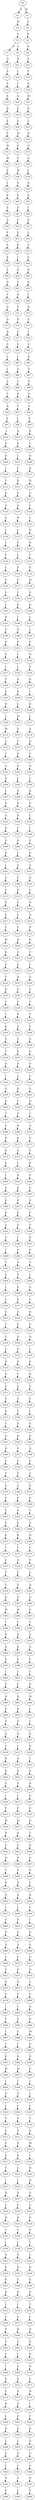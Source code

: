 strict digraph  {
	S0 -> S1 [ label = K ];
	S0 -> S2 [ label = M ];
	S1 -> S3 [ label = M ];
	S2 -> S4 [ label = A ];
	S3 -> S5 [ label = A ];
	S4 -> S6 [ label = N ];
	S5 -> S7 [ label = R ];
	S5 -> S8 [ label = A ];
	S6 -> S9 [ label = D ];
	S7 -> S10 [ label = G ];
	S8 -> S11 [ label = Q ];
	S9 -> S12 [ label = E ];
	S10 -> S13 [ label = S ];
	S11 -> S14 [ label = I ];
	S12 -> S15 [ label = Y ];
	S13 -> S16 [ label = V ];
	S14 -> S17 [ label = T ];
	S15 -> S18 [ label = D ];
	S16 -> S19 [ label = S ];
	S17 -> S20 [ label = Q ];
	S18 -> S21 [ label = M ];
	S19 -> S22 [ label = D ];
	S20 -> S23 [ label = E ];
	S21 -> S24 [ label = S ];
	S22 -> S25 [ label = E ];
	S23 -> S26 [ label = E ];
	S24 -> S27 [ label = I ];
	S25 -> S28 [ label = E ];
	S26 -> S29 [ label = M ];
	S27 -> S30 [ label = R ];
	S28 -> S31 [ label = M ];
	S29 -> S32 [ label = E ];
	S30 -> S33 [ label = Q ];
	S31 -> S34 [ label = M ];
	S32 -> S35 [ label = E ];
	S33 -> S36 [ label = Q ];
	S34 -> S37 [ label = E ];
	S35 -> S38 [ label = M ];
	S36 -> S39 [ label = L ];
	S37 -> S40 [ label = L ];
	S38 -> S41 [ label = R ];
	S39 -> S42 [ label = A ];
	S40 -> S43 [ label = R ];
	S41 -> S44 [ label = E ];
	S42 -> S45 [ label = E ];
	S43 -> S46 [ label = E ];
	S44 -> S47 [ label = A ];
	S45 -> S48 [ label = L ];
	S46 -> S49 [ label = A ];
	S47 -> S50 [ label = F ];
	S48 -> S51 [ label = K ];
	S49 -> S52 [ label = F ];
	S50 -> S53 [ label = S ];
	S51 -> S54 [ label = L ];
	S52 -> S55 [ label = A ];
	S53 -> S56 [ label = K ];
	S54 -> S57 [ label = A ];
	S55 -> S58 [ label = K ];
	S56 -> S59 [ label = I ];
	S57 -> S60 [ label = S ];
	S58 -> S61 [ label = V ];
	S59 -> S62 [ label = D ];
	S60 -> S63 [ label = D ];
	S61 -> S64 [ label = D ];
	S62 -> S65 [ label = V ];
	S63 -> S66 [ label = D ];
	S64 -> S67 [ label = T ];
	S65 -> S68 [ label = D ];
	S66 -> S69 [ label = L ];
	S67 -> S70 [ label = D ];
	S68 -> S71 [ label = S ];
	S69 -> S72 [ label = D ];
	S70 -> S73 [ label = G ];
	S71 -> S74 [ label = N ];
	S72 -> S75 [ label = A ];
	S73 -> S76 [ label = N ];
	S74 -> S77 [ label = G ];
	S75 -> S78 [ label = I ];
	S76 -> S79 [ label = G ];
	S77 -> S80 [ label = Y ];
	S78 -> S81 [ label = V ];
	S79 -> S82 [ label = Y ];
	S80 -> S83 [ label = I ];
	S81 -> S84 [ label = N ];
	S82 -> S85 [ label = I ];
	S83 -> S86 [ label = S ];
	S84 -> S87 [ label = A ];
	S85 -> S88 [ label = S ];
	S86 -> S89 [ label = T ];
	S87 -> S90 [ label = F ];
	S88 -> S91 [ label = C ];
	S89 -> S92 [ label = N ];
	S90 -> S93 [ label = G ];
	S91 -> S94 [ label = N ];
	S92 -> S95 [ label = E ];
	S93 -> S96 [ label = V ];
	S94 -> S97 [ label = E ];
	S95 -> S98 [ label = L ];
	S96 -> S99 [ label = V ];
	S97 -> S100 [ label = L ];
	S98 -> S101 [ label = N ];
	S99 -> S102 [ label = D ];
	S100 -> S103 [ label = N ];
	S101 -> S104 [ label = D ];
	S102 -> S105 [ label = T ];
	S103 -> S106 [ label = D ];
	S104 -> S107 [ label = L ];
	S105 -> S108 [ label = N ];
	S106 -> S109 [ label = L ];
	S107 -> S110 [ label = F ];
	S108 -> S111 [ label = R ];
	S109 -> S112 [ label = F ];
	S110 -> S113 [ label = K ];
	S111 -> S114 [ label = N ];
	S112 -> S115 [ label = K ];
	S113 -> S116 [ label = A ];
	S114 -> S117 [ label = G ];
	S115 -> S118 [ label = A ];
	S116 -> S119 [ label = A ];
	S117 -> S120 [ label = C ];
	S118 -> S121 [ label = A ];
	S119 -> S122 [ label = N ];
	S120 -> S123 [ label = I ];
	S121 -> S124 [ label = C ];
	S122 -> S125 [ label = L ];
	S123 -> S126 [ label = D ];
	S124 -> S127 [ label = L ];
	S125 -> S128 [ label = P ];
	S126 -> S129 [ label = K ];
	S127 -> S130 [ label = P ];
	S128 -> S131 [ label = L ];
	S129 -> S132 [ label = T ];
	S130 -> S133 [ label = L ];
	S131 -> S134 [ label = P ];
	S132 -> S135 [ label = E ];
	S133 -> S136 [ label = P ];
	S134 -> S137 [ label = G ];
	S135 -> S138 [ label = M ];
	S136 -> S139 [ label = G ];
	S137 -> S140 [ label = Y ];
	S138 -> S141 [ label = G ];
	S139 -> S142 [ label = Y ];
	S140 -> S143 [ label = R ];
	S141 -> S144 [ label = D ];
	S142 -> S145 [ label = R ];
	S143 -> S146 [ label = I ];
	S144 -> S147 [ label = L ];
	S145 -> S148 [ label = V ];
	S146 -> S149 [ label = R ];
	S147 -> S150 [ label = L ];
	S148 -> S151 [ label = R ];
	S149 -> S152 [ label = E ];
	S150 -> S153 [ label = E ];
	S151 -> S154 [ label = E ];
	S152 -> S155 [ label = I ];
	S153 -> S156 [ label = Q ];
	S154 -> S157 [ label = I ];
	S155 -> S158 [ label = I ];
	S156 -> S159 [ label = V ];
	S157 -> S160 [ label = T ];
	S158 -> S161 [ label = Q ];
	S159 -> S162 [ label = Q ];
	S160 -> S163 [ label = E ];
	S161 -> S164 [ label = N ];
	S162 -> S165 [ label = I ];
	S163 -> S166 [ label = N ];
	S164 -> S167 [ label = L ];
	S165 -> S168 [ label = K ];
	S166 -> S169 [ label = L ];
	S167 -> S170 [ label = M ];
	S168 -> S171 [ label = L ];
	S169 -> S172 [ label = M ];
	S170 -> S173 [ label = A ];
	S171 -> S174 [ label = A ];
	S172 -> S175 [ label = A ];
	S173 -> S176 [ label = T ];
	S174 -> S177 [ label = K ];
	S175 -> S178 [ label = T ];
	S176 -> S179 [ label = G ];
	S177 -> S180 [ label = Y ];
	S178 -> S181 [ label = G ];
	S179 -> S182 [ label = D ];
	S180 -> S183 [ label = Q ];
	S181 -> S184 [ label = D ];
	S182 -> S185 [ label = L ];
	S183 -> S186 [ label = I ];
	S184 -> S187 [ label = L ];
	S185 -> S188 [ label = N ];
	S186 -> S189 [ label = R ];
	S187 -> S190 [ label = D ];
	S188 -> S191 [ label = N ];
	S189 -> S192 [ label = D ];
	S190 -> S193 [ label = Q ];
	S191 -> S194 [ label = D ];
	S192 -> S195 [ label = L ];
	S193 -> S196 [ label = D ];
	S194 -> S197 [ label = G ];
	S195 -> S198 [ label = L ];
	S196 -> S199 [ label = G ];
	S197 -> S200 [ label = Q ];
	S198 -> S201 [ label = E ];
	S199 -> S202 [ label = R ];
	S200 -> S203 [ label = I ];
	S201 -> S204 [ label = K ];
	S202 -> S205 [ label = I ];
	S203 -> S206 [ label = S ];
	S204 -> S207 [ label = A ];
	S205 -> S208 [ label = S ];
	S206 -> S209 [ label = F ];
	S207 -> S210 [ label = D ];
	S208 -> S211 [ label = F ];
	S209 -> S212 [ label = D ];
	S210 -> S213 [ label = L ];
	S211 -> S214 [ label = D ];
	S212 -> S215 [ label = E ];
	S213 -> S216 [ label = D ];
	S214 -> S217 [ label = E ];
	S215 -> S218 [ label = F ];
	S216 -> S219 [ label = N ];
	S217 -> S220 [ label = F ];
	S218 -> S221 [ label = I ];
	S219 -> S222 [ label = N ];
	S220 -> S223 [ label = M ];
	S221 -> S224 [ label = N ];
	S222 -> S225 [ label = N ];
	S223 -> S226 [ label = K ];
	S224 -> S227 [ label = V ];
	S225 -> S228 [ label = T ];
	S226 -> S229 [ label = V ];
	S227 -> S230 [ label = V ];
	S228 -> S231 [ label = I ];
	S229 -> S232 [ label = F ];
	S230 -> S233 [ label = H ];
	S231 -> S234 [ label = S ];
	S232 -> S235 [ label = H ];
	S233 -> S236 [ label = G ];
	S234 -> S237 [ label = P ];
	S235 -> S238 [ label = G ];
	S236 -> S239 [ label = L ];
	S237 -> S240 [ label = T ];
	S238 -> S241 [ label = L ];
	S239 -> S242 [ label = K ];
	S240 -> S243 [ label = E ];
	S241 -> S244 [ label = K ];
	S242 -> S245 [ label = S ];
	S243 -> S246 [ label = F ];
	S244 -> S247 [ label = S ];
	S245 -> S248 [ label = T ];
	S246 -> S249 [ label = A ];
	S247 -> S250 [ label = T ];
	S248 -> S251 [ label = E ];
	S249 -> S252 [ label = Q ];
	S250 -> S253 [ label = D ];
	S251 -> S254 [ label = V ];
	S252 -> S255 [ label = V ];
	S253 -> S256 [ label = I ];
	S254 -> S257 [ label = A ];
	S255 -> S258 [ label = Y ];
	S256 -> S259 [ label = A ];
	S257 -> S260 [ label = K ];
	S258 -> S261 [ label = S ];
	S259 -> S262 [ label = K ];
	S260 -> S263 [ label = T ];
	S261 -> S264 [ label = Q ];
	S262 -> S265 [ label = T ];
	S263 -> S266 [ label = F ];
	S264 -> S267 [ label = L ];
	S265 -> S268 [ label = F ];
	S266 -> S269 [ label = R ];
	S267 -> S270 [ label = Q ];
	S268 -> S271 [ label = R ];
	S269 -> S272 [ label = K ];
	S270 -> S273 [ label = S ];
	S271 -> S274 [ label = K ];
	S272 -> S275 [ label = A ];
	S273 -> S276 [ label = E ];
	S274 -> S277 [ label = A ];
	S275 -> S278 [ label = I ];
	S276 -> S279 [ label = K ];
	S277 -> S280 [ label = I ];
	S278 -> S281 [ label = N ];
	S279 -> S282 [ label = Y ];
	S280 -> S283 [ label = N ];
	S281 -> S284 [ label = K ];
	S282 -> S285 [ label = A ];
	S283 -> S286 [ label = K ];
	S284 -> S287 [ label = K ];
	S285 -> S288 [ label = S ];
	S286 -> S289 [ label = K ];
	S287 -> S290 [ label = E ];
	S288 -> S291 [ label = S ];
	S289 -> S292 [ label = E ];
	S290 -> S293 [ label = G ];
	S291 -> S294 [ label = F ];
	S292 -> S295 [ label = G ];
	S293 -> S296 [ label = I ];
	S294 -> S297 [ label = K ];
	S295 -> S298 [ label = I ];
	S296 -> S299 [ label = C ];
	S297 -> S300 [ label = S ];
	S298 -> S301 [ label = C ];
	S299 -> S302 [ label = A ];
	S300 -> S303 [ label = A ];
	S301 -> S304 [ label = A ];
	S302 -> S305 [ label = V ];
	S303 -> S306 [ label = I ];
	S304 -> S307 [ label = I ];
	S305 -> S308 [ label = G ];
	S306 -> S309 [ label = A ];
	S307 -> S310 [ label = G ];
	S308 -> S311 [ label = G ];
	S309 -> S312 [ label = S ];
	S310 -> S313 [ label = G ];
	S311 -> S314 [ label = T ];
	S312 -> S315 [ label = K ];
	S313 -> S316 [ label = T ];
	S314 -> S317 [ label = S ];
	S315 -> S318 [ label = S ];
	S316 -> S319 [ label = S ];
	S317 -> S320 [ label = Q ];
	S318 -> S321 [ label = N ];
	S319 -> S322 [ label = E ];
	S320 -> S323 [ label = Q ];
	S321 -> S324 [ label = L ];
	S322 -> S325 [ label = Q ];
	S323 -> S326 [ label = S ];
	S324 -> S327 [ label = K ];
	S325 -> S328 [ label = S ];
	S326 -> S329 [ label = C ];
	S327 -> S330 [ label = K ];
	S328 -> S331 [ label = S ];
	S329 -> S332 [ label = A ];
	S330 -> S333 [ label = S ];
	S331 -> S334 [ label = V ];
	S332 -> S335 [ label = G ];
	S333 -> S336 [ label = E ];
	S334 -> S337 [ label = D ];
	S335 -> S338 [ label = T ];
	S336 -> S339 [ label = I ];
	S337 -> S340 [ label = T ];
	S338 -> S341 [ label = Q ];
	S339 -> S342 [ label = S ];
	S340 -> S343 [ label = Q ];
	S341 -> S344 [ label = H ];
	S342 -> S345 [ label = K ];
	S343 -> S346 [ label = H ];
	S344 -> S347 [ label = S ];
	S345 -> S348 [ label = A ];
	S346 -> S349 [ label = S ];
	S347 -> S350 [ label = Y ];
	S348 -> S351 [ label = S ];
	S349 -> S352 [ label = Y ];
	S350 -> S353 [ label = S ];
	S351 -> S354 [ label = A ];
	S352 -> S355 [ label = S ];
	S353 -> S356 [ label = A ];
	S354 -> S357 [ label = E ];
	S355 -> S358 [ label = E ];
	S356 -> S359 [ label = E ];
	S357 -> S360 [ label = G ];
	S358 -> S361 [ label = E ];
	S359 -> S362 [ label = E ];
	S360 -> S363 [ label = T ];
	S361 -> S364 [ label = E ];
	S362 -> S365 [ label = E ];
	S363 -> S366 [ label = Q ];
	S364 -> S367 [ label = K ];
	S365 -> S368 [ label = K ];
	S366 -> S369 [ label = H ];
	S367 -> S370 [ label = Y ];
	S368 -> S371 [ label = Y ];
	S369 -> S372 [ label = S ];
	S370 -> S373 [ label = A ];
	S371 -> S374 [ label = A ];
	S372 -> S375 [ label = Y ];
	S373 -> S376 [ label = F ];
	S374 -> S377 [ label = F ];
	S375 -> S378 [ label = S ];
	S376 -> S379 [ label = V ];
	S377 -> S380 [ label = V ];
	S378 -> S381 [ label = D ];
	S379 -> S382 [ label = N ];
	S380 -> S383 [ label = N ];
	S381 -> S384 [ label = D ];
	S382 -> S385 [ label = W ];
	S383 -> S386 [ label = W ];
	S384 -> S387 [ label = E ];
	S385 -> S388 [ label = I ];
	S386 -> S389 [ label = I ];
	S387 -> S390 [ label = C ];
	S388 -> S391 [ label = N ];
	S389 -> S392 [ label = N ];
	S390 -> S393 [ label = A ];
	S391 -> S394 [ label = K ];
	S392 -> S395 [ label = K ];
	S393 -> S396 [ label = A ];
	S394 -> S397 [ label = A ];
	S395 -> S398 [ label = A ];
	S396 -> S399 [ label = F ];
	S397 -> S400 [ label = L ];
	S398 -> S401 [ label = L ];
	S399 -> S402 [ label = T ];
	S400 -> S403 [ label = E ];
	S401 -> S404 [ label = E ];
	S402 -> S405 [ label = K ];
	S403 -> S406 [ label = N ];
	S404 -> S407 [ label = K ];
	S405 -> S408 [ label = W ];
	S406 -> S409 [ label = D ];
	S407 -> S410 [ label = D ];
	S408 -> S411 [ label = I ];
	S409 -> S412 [ label = P ];
	S410 -> S413 [ label = P ];
	S411 -> S414 [ label = I ];
	S412 -> S415 [ label = D ];
	S413 -> S416 [ label = D ];
	S414 -> S417 [ label = K ];
	S415 -> S418 [ label = C ];
	S416 -> S419 [ label = C ];
	S417 -> S420 [ label = N ];
	S418 -> S421 [ label = R ];
	S419 -> S422 [ label = Q ];
	S420 -> S423 [ label = L ];
	S421 -> S424 [ label = H ];
	S422 -> S425 [ label = H ];
	S423 -> S426 [ label = K ];
	S424 -> S427 [ label = V ];
	S425 -> S428 [ label = V ];
	S426 -> S429 [ label = D ];
	S427 -> S430 [ label = I ];
	S428 -> S431 [ label = L ];
	S429 -> S432 [ label = D ];
	S430 -> S433 [ label = P ];
	S431 -> S434 [ label = P ];
	S432 -> S435 [ label = E ];
	S433 -> S436 [ label = M ];
	S434 -> S437 [ label = M ];
	S435 -> S438 [ label = D ];
	S436 -> S439 [ label = N ];
	S437 -> S440 [ label = D ];
	S438 -> S441 [ label = C ];
	S439 -> S442 [ label = P ];
	S440 -> S443 [ label = P ];
	S441 -> S444 [ label = K ];
	S442 -> S445 [ label = N ];
	S443 -> S446 [ label = N ];
	S444 -> S447 [ label = A ];
	S445 -> S448 [ label = T ];
	S446 -> S449 [ label = S ];
	S447 -> S450 [ label = R ];
	S448 -> S451 [ label = N ];
	S449 -> S452 [ label = D ];
	S450 -> S453 [ label = L ];
	S451 -> S454 [ label = D ];
	S452 -> S455 [ label = D ];
	S453 -> S456 [ label = K ];
	S454 -> S457 [ label = L ];
	S455 -> S458 [ label = L ];
	S456 -> S459 [ label = G ];
	S457 -> S460 [ label = F ];
	S458 -> S461 [ label = F ];
	S459 -> S462 [ label = I ];
	S460 -> S463 [ label = N ];
	S461 -> S464 [ label = S ];
	S462 -> S465 [ label = E ];
	S463 -> S466 [ label = A ];
	S464 -> S467 [ label = A ];
	S465 -> S468 [ label = S ];
	S466 -> S469 [ label = V ];
	S467 -> S470 [ label = V ];
	S468 -> S471 [ label = G ];
	S469 -> S472 [ label = G ];
	S470 -> S473 [ label = G ];
	S471 -> S474 [ label = Q ];
	S472 -> S475 [ label = D ];
	S473 -> S476 [ label = D ];
	S474 -> S477 [ label = L ];
	S475 -> S478 [ label = G ];
	S476 -> S479 [ label = G ];
	S477 -> S480 [ label = F ];
	S478 -> S481 [ label = I ];
	S479 -> S482 [ label = L ];
	S480 -> S483 [ label = Q ];
	S481 -> S484 [ label = V ];
	S482 -> S485 [ label = V ];
	S483 -> S486 [ label = K ];
	S484 -> S487 [ label = L ];
	S485 -> S488 [ label = L ];
	S486 -> S489 [ label = M ];
	S487 -> S490 [ label = C ];
	S488 -> S491 [ label = C ];
	S489 -> S492 [ label = K ];
	S490 -> S493 [ label = K ];
	S491 -> S494 [ label = K ];
	S492 -> S495 [ label = D ];
	S493 -> S496 [ label = M ];
	S494 -> S497 [ label = M ];
	S495 -> S498 [ label = G ];
	S496 -> S499 [ label = I ];
	S497 -> S500 [ label = I ];
	S498 -> S501 [ label = I ];
	S499 -> S502 [ label = N ];
	S500 -> S503 [ label = N ];
	S501 -> S504 [ label = L ];
	S502 -> S505 [ label = L ];
	S503 -> S506 [ label = L ];
	S504 -> S507 [ label = L ];
	S505 -> S508 [ label = S ];
	S506 -> S509 [ label = S ];
	S507 -> S510 [ label = C ];
	S508 -> S511 [ label = V ];
	S509 -> S512 [ label = V ];
	S510 -> S513 [ label = K ];
	S511 -> S514 [ label = P ];
	S512 -> S515 [ label = P ];
	S513 -> S516 [ label = M ];
	S514 -> S517 [ label = D ];
	S515 -> S518 [ label = D ];
	S516 -> S519 [ label = I ];
	S517 -> S520 [ label = T ];
	S518 -> S521 [ label = T ];
	S519 -> S522 [ label = N ];
	S520 -> S523 [ label = I ];
	S521 -> S524 [ label = I ];
	S522 -> S525 [ label = H ];
	S523 -> S526 [ label = D ];
	S524 -> S527 [ label = D ];
	S525 -> S528 [ label = S ];
	S526 -> S529 [ label = E ];
	S527 -> S530 [ label = E ];
	S528 -> S531 [ label = V ];
	S529 -> S532 [ label = R ];
	S530 -> S533 [ label = R ];
	S531 -> S534 [ label = P ];
	S532 -> S535 [ label = T ];
	S533 -> S536 [ label = T ];
	S534 -> S537 [ label = E ];
	S535 -> S538 [ label = I ];
	S536 -> S539 [ label = I ];
	S537 -> S540 [ label = T ];
	S538 -> S541 [ label = N ];
	S539 -> S542 [ label = N ];
	S540 -> S543 [ label = I ];
	S541 -> S544 [ label = K ];
	S542 -> S545 [ label = N ];
	S543 -> S546 [ label = D ];
	S544 -> S547 [ label = K ];
	S545 -> S548 [ label = L ];
	S546 -> S549 [ label = E ];
	S547 -> S550 [ label = K ];
	S548 -> S551 [ label = K ];
	S549 -> S552 [ label = R ];
	S550 -> S553 [ label = L ];
	S551 -> S554 [ label = I ];
	S552 -> S555 [ label = T ];
	S553 -> S556 [ label = T ];
	S554 -> S557 [ label = A ];
	S555 -> S558 [ label = I ];
	S556 -> S559 [ label = P ];
	S557 -> S560 [ label = D ];
	S558 -> S561 [ label = N ];
	S559 -> S562 [ label = F ];
	S560 -> S563 [ label = E ];
	S561 -> S564 [ label = K ];
	S562 -> S565 [ label = T ];
	S563 -> S566 [ label = I ];
	S564 -> S567 [ label = K ];
	S565 -> S568 [ label = I ];
	S566 -> S569 [ label = F ];
	S567 -> S570 [ label = N ];
	S568 -> S571 [ label = Q ];
	S569 -> S572 [ label = V ];
	S570 -> S573 [ label = L ];
	S571 -> S574 [ label = E ];
	S572 -> S575 [ label = R ];
	S573 -> S576 [ label = N ];
	S574 -> S577 [ label = N ];
	S575 -> S578 [ label = Q ];
	S576 -> S579 [ label = I ];
	S577 -> S580 [ label = L ];
	S578 -> S581 [ label = E ];
	S579 -> S582 [ label = Y ];
	S580 -> S583 [ label = N ];
	S581 -> S584 [ label = N ];
	S582 -> S585 [ label = K ];
	S583 -> S586 [ label = L ];
	S584 -> S587 [ label = L ];
	S585 -> S588 [ label = E ];
	S586 -> S589 [ label = A ];
	S587 -> S590 [ label = N ];
	S588 -> S591 [ label = Q ];
	S589 -> S592 [ label = L ];
	S590 -> S593 [ label = L ];
	S591 -> S594 [ label = E ];
	S592 -> S595 [ label = N ];
	S593 -> S596 [ label = A ];
	S594 -> S597 [ label = N ];
	S595 -> S598 [ label = S ];
	S596 -> S599 [ label = L ];
	S597 -> S600 [ label = V ];
}

